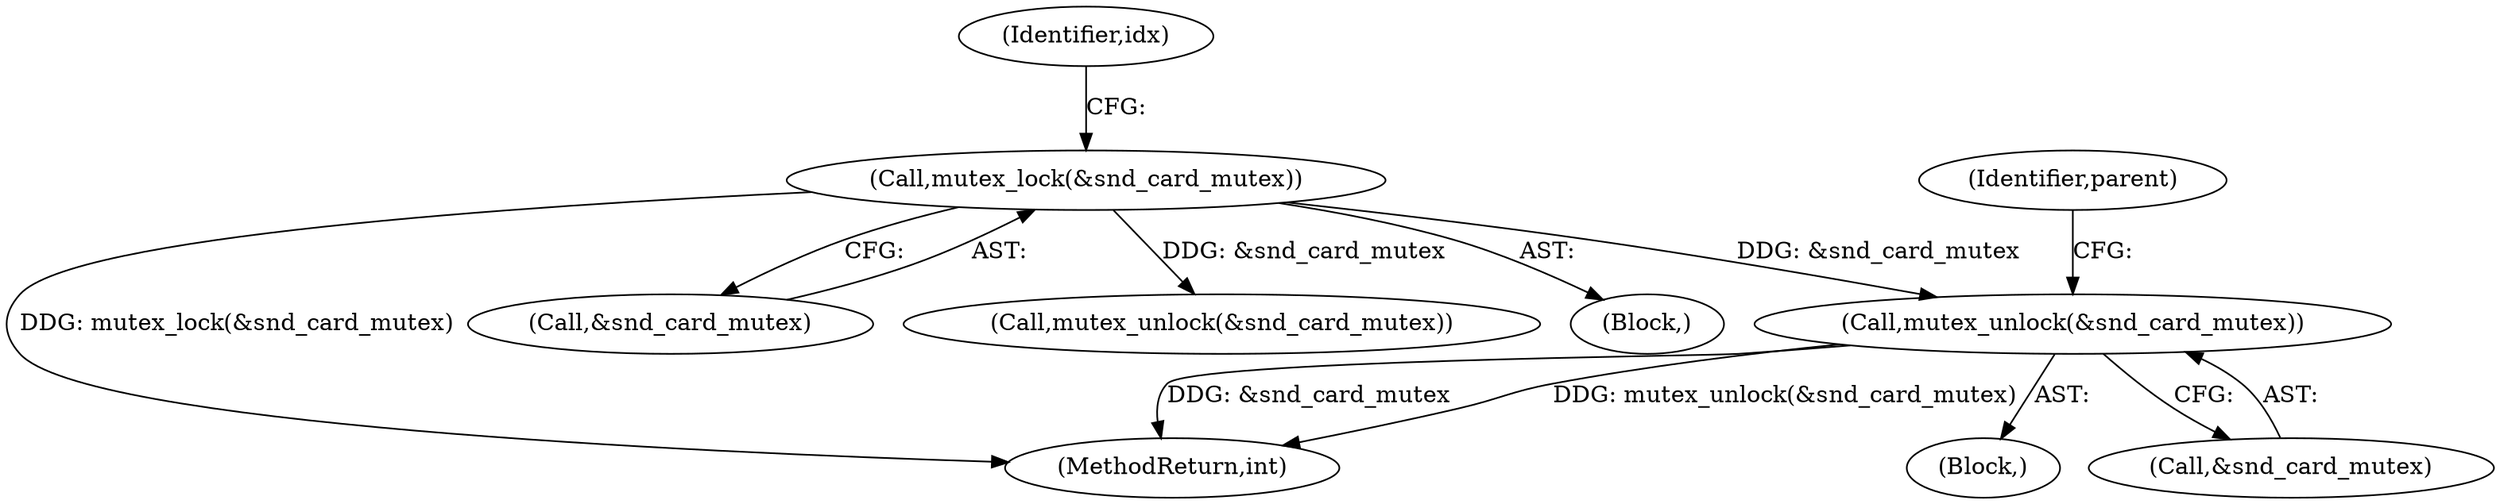 digraph "0_linux_07f4d9d74a04aa7c72c5dae0ef97565f28f17b92_3@API" {
"1000237" [label="(Call,mutex_unlock(&snd_card_mutex))"];
"1000178" [label="(Call,mutex_lock(&snd_card_mutex))"];
"1000241" [label="(Identifier,parent)"];
"1000418" [label="(MethodReturn,int)"];
"1000179" [label="(Call,&snd_card_mutex)"];
"1000178" [label="(Call,mutex_lock(&snd_card_mutex))"];
"1000236" [label="(Block,)"];
"1000264" [label="(Call,mutex_unlock(&snd_card_mutex))"];
"1000238" [label="(Call,&snd_card_mutex)"];
"1000183" [label="(Identifier,idx)"];
"1000237" [label="(Call,mutex_unlock(&snd_card_mutex))"];
"1000114" [label="(Block,)"];
"1000237" -> "1000236"  [label="AST: "];
"1000237" -> "1000238"  [label="CFG: "];
"1000238" -> "1000237"  [label="AST: "];
"1000241" -> "1000237"  [label="CFG: "];
"1000237" -> "1000418"  [label="DDG: mutex_unlock(&snd_card_mutex)"];
"1000237" -> "1000418"  [label="DDG: &snd_card_mutex"];
"1000178" -> "1000237"  [label="DDG: &snd_card_mutex"];
"1000178" -> "1000114"  [label="AST: "];
"1000178" -> "1000179"  [label="CFG: "];
"1000179" -> "1000178"  [label="AST: "];
"1000183" -> "1000178"  [label="CFG: "];
"1000178" -> "1000418"  [label="DDG: mutex_lock(&snd_card_mutex)"];
"1000178" -> "1000264"  [label="DDG: &snd_card_mutex"];
}
